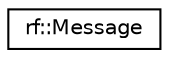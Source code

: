 digraph "Graphical Class Hierarchy"
{
  edge [fontname="Helvetica",fontsize="10",labelfontname="Helvetica",labelfontsize="10"];
  node [fontname="Helvetica",fontsize="10",shape=record];
  rankdir="LR";
  Node0 [label="rf::Message",height=0.2,width=0.4,color="black", fillcolor="white", style="filled",URL="$classrf_1_1_message.html",tooltip="Message. "];
}
